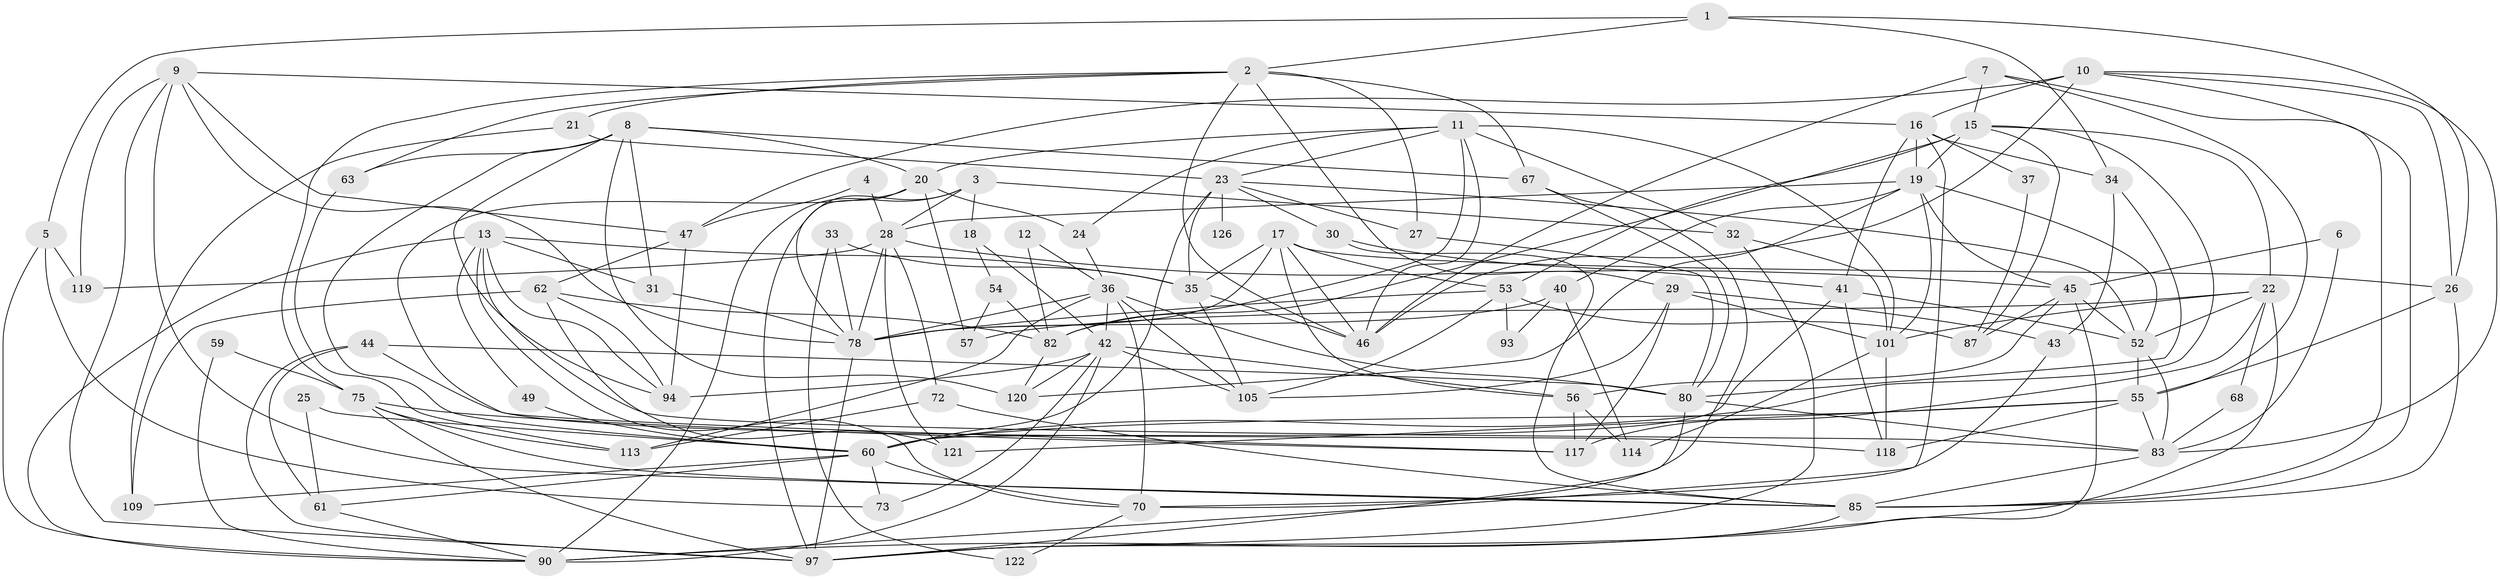 // original degree distribution, {4: 0.2440944881889764, 3: 0.2440944881889764, 2: 0.15748031496062992, 6: 0.07874015748031496, 5: 0.2204724409448819, 7: 0.03937007874015748, 8: 0.015748031496062992}
// Generated by graph-tools (version 1.1) at 2025/41/03/06/25 10:41:57]
// undirected, 84 vertices, 207 edges
graph export_dot {
graph [start="1"]
  node [color=gray90,style=filled];
  1;
  2 [super="+92"];
  3 [super="+74"];
  4;
  5 [super="+98"];
  6;
  7 [super="+50"];
  8 [super="+48"];
  9 [super="+104"];
  10 [super="+95"];
  11 [super="+76"];
  12;
  13 [super="+14"];
  15 [super="+51"];
  16 [super="+38"];
  17 [super="+106"];
  18;
  19 [super="+112"];
  20 [super="+99"];
  21;
  22 [super="+66"];
  23 [super="+65"];
  24;
  25;
  26 [super="+39"];
  27;
  28 [super="+124"];
  29 [super="+103"];
  30;
  31;
  32;
  33;
  34;
  35 [super="+115"];
  36 [super="+58"];
  37;
  40;
  41 [super="+77"];
  42 [super="+91"];
  43 [super="+84"];
  44;
  45 [super="+69"];
  46 [super="+108"];
  47;
  49;
  52 [super="+64"];
  53 [super="+71"];
  54 [super="+81"];
  55 [super="+127"];
  56 [super="+79"];
  57;
  59;
  60 [super="+107"];
  61 [super="+110"];
  62;
  63;
  67 [super="+89"];
  68;
  70 [super="+111"];
  72;
  73;
  75 [super="+88"];
  78 [super="+125"];
  80 [super="+116"];
  82 [super="+86"];
  83 [super="+100"];
  85 [super="+102"];
  87;
  90 [super="+96"];
  93;
  94;
  97 [super="+123"];
  101;
  105;
  109;
  113;
  114;
  117;
  118;
  119;
  120;
  121;
  122;
  126;
  1 -- 2;
  1 -- 34;
  1 -- 5;
  1 -- 26;
  2 -- 29;
  2 -- 67;
  2 -- 21;
  2 -- 27;
  2 -- 46;
  2 -- 63;
  2 -- 75;
  3 -- 18;
  3 -- 32;
  3 -- 97;
  3 -- 90;
  3 -- 28;
  4 -- 47;
  4 -- 28;
  5 -- 73;
  5 -- 119;
  5 -- 90;
  6 -- 45;
  6 -- 83;
  7 -- 85;
  7 -- 55;
  7 -- 46;
  7 -- 15;
  8 -- 94;
  8 -- 60;
  8 -- 31;
  8 -- 67;
  8 -- 120;
  8 -- 20;
  8 -- 63;
  9 -- 78;
  9 -- 16;
  9 -- 119;
  9 -- 85;
  9 -- 97;
  9 -- 47;
  10 -- 83;
  10 -- 16 [weight=2];
  10 -- 26;
  10 -- 46;
  10 -- 85;
  10 -- 47;
  11 -- 24;
  11 -- 32;
  11 -- 101;
  11 -- 23;
  11 -- 20;
  11 -- 46;
  11 -- 82;
  12 -- 82;
  12 -- 36;
  13 -- 90;
  13 -- 35 [weight=2];
  13 -- 70;
  13 -- 83;
  13 -- 49;
  13 -- 94;
  13 -- 31;
  15 -- 53;
  15 -- 82;
  15 -- 22;
  15 -- 87;
  15 -- 60;
  15 -- 19;
  16 -- 34;
  16 -- 90;
  16 -- 41;
  16 -- 37;
  16 -- 19;
  17 -- 56;
  17 -- 53;
  17 -- 35;
  17 -- 78;
  17 -- 26;
  17 -- 46;
  18 -- 42;
  18 -- 54;
  19 -- 101;
  19 -- 28;
  19 -- 40;
  19 -- 45;
  19 -- 120;
  19 -- 52;
  20 -- 117;
  20 -- 24;
  20 -- 57;
  20 -- 78;
  21 -- 23;
  21 -- 109;
  22 -- 101;
  22 -- 52;
  22 -- 90;
  22 -- 57;
  22 -- 68;
  22 -- 117;
  23 -- 126 [weight=2];
  23 -- 60;
  23 -- 52;
  23 -- 27;
  23 -- 30;
  23 -- 35;
  24 -- 36;
  25 -- 60;
  25 -- 61;
  26 -- 85;
  26 -- 55;
  27 -- 80;
  28 -- 121;
  28 -- 45;
  28 -- 72;
  28 -- 119;
  28 -- 78;
  29 -- 101;
  29 -- 43;
  29 -- 105;
  29 -- 117;
  30 -- 85;
  30 -- 41;
  31 -- 78;
  32 -- 101;
  32 -- 97;
  33 -- 78;
  33 -- 122;
  33 -- 35;
  34 -- 43;
  34 -- 80;
  35 -- 105;
  35 -- 46;
  36 -- 78;
  36 -- 80;
  36 -- 113;
  36 -- 70;
  36 -- 105;
  36 -- 42;
  37 -- 87;
  40 -- 78;
  40 -- 93;
  40 -- 114;
  41 -- 118;
  41 -- 60;
  41 -- 52;
  42 -- 94;
  42 -- 56;
  42 -- 105;
  42 -- 120;
  42 -- 73;
  42 -- 90;
  43 -- 70;
  44 -- 80;
  44 -- 118;
  44 -- 97;
  44 -- 61;
  45 -- 52;
  45 -- 56;
  45 -- 97;
  45 -- 87;
  47 -- 62;
  47 -- 94;
  49 -- 60;
  52 -- 55;
  52 -- 83;
  53 -- 78;
  53 -- 105;
  53 -- 93;
  53 -- 87;
  54 -- 57;
  54 -- 82;
  55 -- 83;
  55 -- 60;
  55 -- 121;
  55 -- 118;
  56 -- 114;
  56 -- 117;
  59 -- 90;
  59 -- 75;
  60 -- 109;
  60 -- 61;
  60 -- 73;
  60 -- 70;
  61 -- 90;
  62 -- 82;
  62 -- 94;
  62 -- 109;
  62 -- 121;
  63 -- 113;
  67 -- 80;
  67 -- 70;
  68 -- 83;
  70 -- 122;
  72 -- 113;
  72 -- 85;
  75 -- 85;
  75 -- 113;
  75 -- 97;
  75 -- 117;
  78 -- 97;
  80 -- 97;
  80 -- 83;
  82 -- 120;
  83 -- 85;
  85 -- 97;
  101 -- 118;
  101 -- 114;
}

